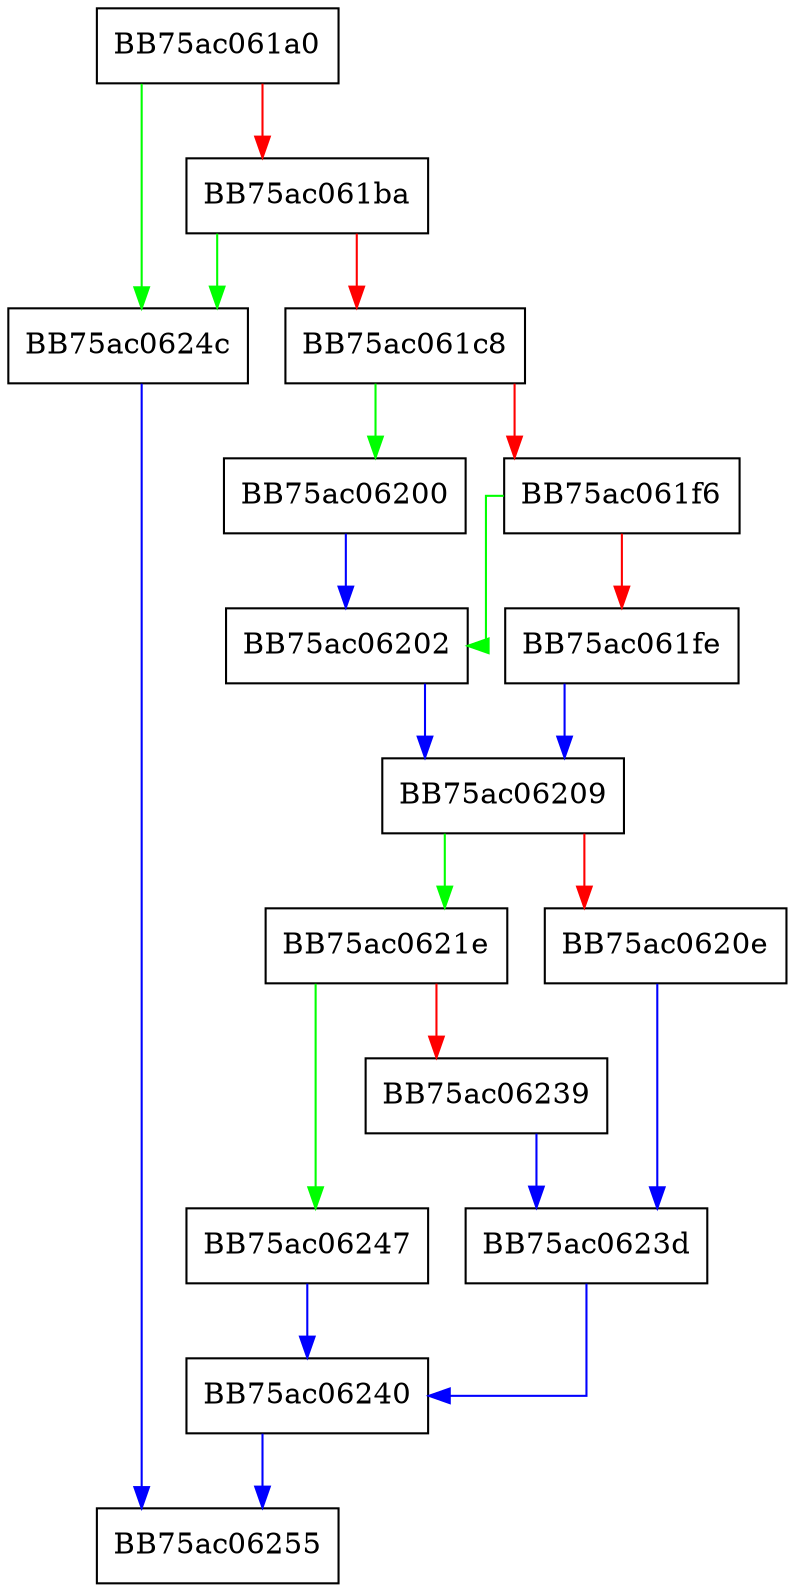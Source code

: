 digraph ZSTD_opt_getNextMatchAndUpdateSeqStore {
  node [shape="box"];
  graph [splines=ortho];
  BB75ac061a0 -> BB75ac0624c [color="green"];
  BB75ac061a0 -> BB75ac061ba [color="red"];
  BB75ac061ba -> BB75ac0624c [color="green"];
  BB75ac061ba -> BB75ac061c8 [color="red"];
  BB75ac061c8 -> BB75ac06200 [color="green"];
  BB75ac061c8 -> BB75ac061f6 [color="red"];
  BB75ac061f6 -> BB75ac06202 [color="green"];
  BB75ac061f6 -> BB75ac061fe [color="red"];
  BB75ac061fe -> BB75ac06209 [color="blue"];
  BB75ac06200 -> BB75ac06202 [color="blue"];
  BB75ac06202 -> BB75ac06209 [color="blue"];
  BB75ac06209 -> BB75ac0621e [color="green"];
  BB75ac06209 -> BB75ac0620e [color="red"];
  BB75ac0620e -> BB75ac0623d [color="blue"];
  BB75ac0621e -> BB75ac06247 [color="green"];
  BB75ac0621e -> BB75ac06239 [color="red"];
  BB75ac06239 -> BB75ac0623d [color="blue"];
  BB75ac0623d -> BB75ac06240 [color="blue"];
  BB75ac06240 -> BB75ac06255 [color="blue"];
  BB75ac06247 -> BB75ac06240 [color="blue"];
  BB75ac0624c -> BB75ac06255 [color="blue"];
}